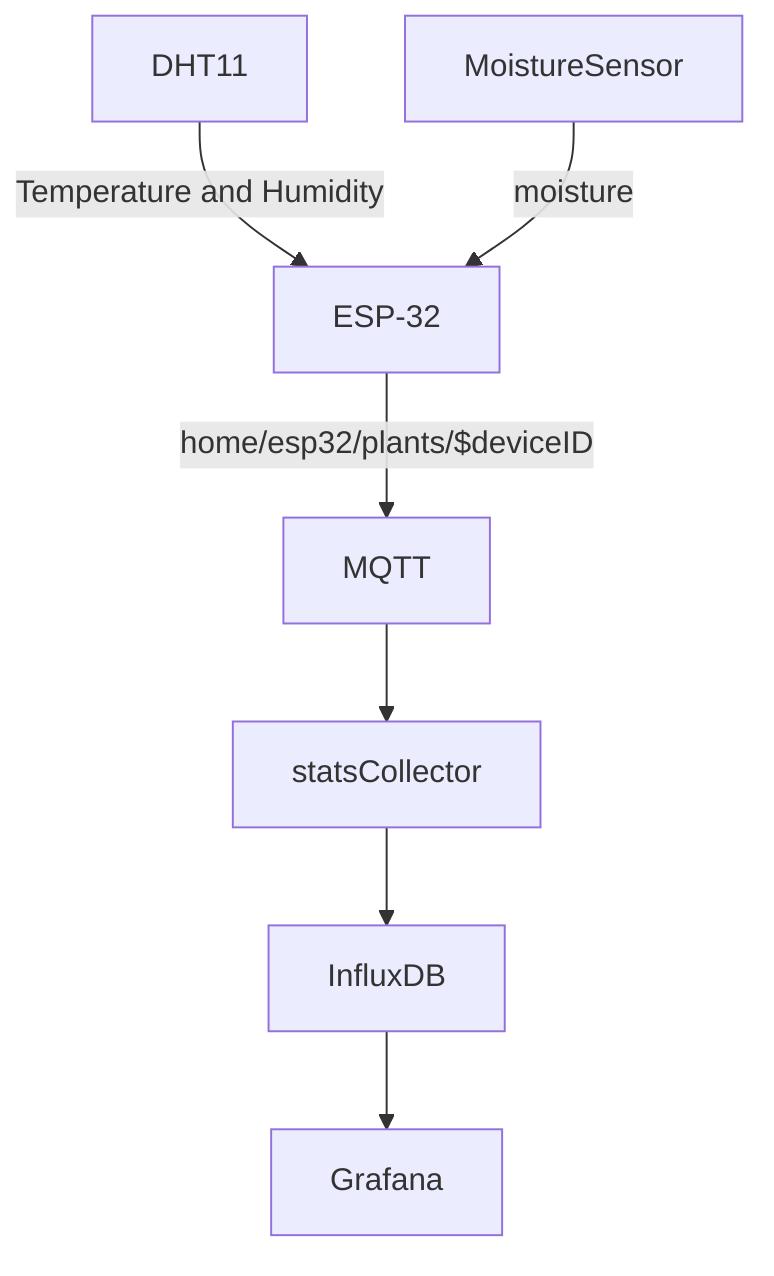 graph TD
    DHT11 -->|Temperature and Humidity| ESP-32
    MoistureSensor --> |moisture| ESP-32
    ESP-32 --> |home/esp32/plants/$deviceID| MQTT
    MQTT --> statsCollector
    statsCollector --> InfluxDB
    InfluxDB --> Grafana